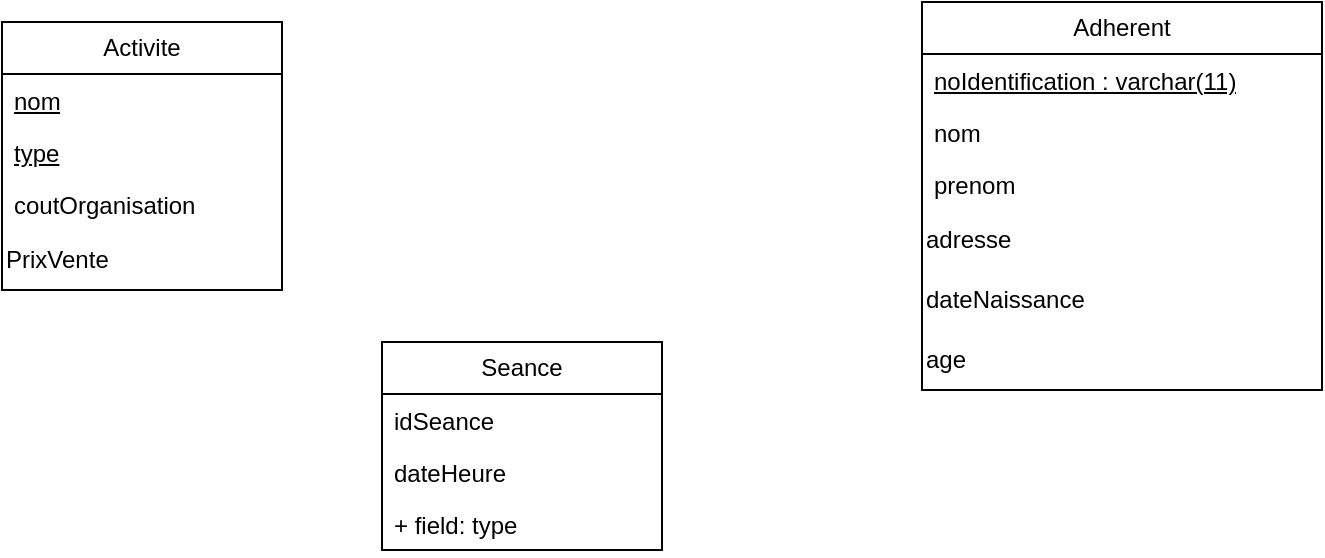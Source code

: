 <mxfile version="24.8.3">
  <diagram name="Page-1" id="COUgB_-Vp2gjRW4EMAU4">
    <mxGraphModel dx="819" dy="441" grid="1" gridSize="10" guides="1" tooltips="1" connect="1" arrows="1" fold="1" page="1" pageScale="1" pageWidth="827" pageHeight="1169" math="0" shadow="0">
      <root>
        <mxCell id="0" />
        <mxCell id="1" parent="0" />
        <mxCell id="TpKRsoXYZhHsRuoCiPgL-1" value="Activite" style="swimlane;fontStyle=0;childLayout=stackLayout;horizontal=1;startSize=26;fillColor=none;horizontalStack=0;resizeParent=1;resizeParentMax=0;resizeLast=0;collapsible=1;marginBottom=0;whiteSpace=wrap;html=1;" vertex="1" parent="1">
          <mxGeometry x="90" y="370" width="140" height="134" as="geometry" />
        </mxCell>
        <mxCell id="TpKRsoXYZhHsRuoCiPgL-2" value="nom" style="text;strokeColor=none;fillColor=none;align=left;verticalAlign=top;spacingLeft=4;spacingRight=4;overflow=hidden;rotatable=0;points=[[0,0.5],[1,0.5]];portConstraint=eastwest;whiteSpace=wrap;html=1;fontStyle=4" vertex="1" parent="TpKRsoXYZhHsRuoCiPgL-1">
          <mxGeometry y="26" width="140" height="26" as="geometry" />
        </mxCell>
        <mxCell id="TpKRsoXYZhHsRuoCiPgL-3" value="type" style="text;strokeColor=none;fillColor=none;align=left;verticalAlign=top;spacingLeft=4;spacingRight=4;overflow=hidden;rotatable=0;points=[[0,0.5],[1,0.5]];portConstraint=eastwest;whiteSpace=wrap;html=1;fontStyle=4" vertex="1" parent="TpKRsoXYZhHsRuoCiPgL-1">
          <mxGeometry y="52" width="140" height="26" as="geometry" />
        </mxCell>
        <mxCell id="TpKRsoXYZhHsRuoCiPgL-4" value="coutOrganisation" style="text;strokeColor=none;fillColor=none;align=left;verticalAlign=top;spacingLeft=4;spacingRight=4;overflow=hidden;rotatable=0;points=[[0,0.5],[1,0.5]];portConstraint=eastwest;whiteSpace=wrap;html=1;" vertex="1" parent="TpKRsoXYZhHsRuoCiPgL-1">
          <mxGeometry y="78" width="140" height="26" as="geometry" />
        </mxCell>
        <mxCell id="TpKRsoXYZhHsRuoCiPgL-16" value="PrixVente" style="text;html=1;align=left;verticalAlign=middle;whiteSpace=wrap;rounded=0;" vertex="1" parent="TpKRsoXYZhHsRuoCiPgL-1">
          <mxGeometry y="104" width="140" height="30" as="geometry" />
        </mxCell>
        <mxCell id="TpKRsoXYZhHsRuoCiPgL-5" value="Seance" style="swimlane;fontStyle=0;childLayout=stackLayout;horizontal=1;startSize=26;fillColor=none;horizontalStack=0;resizeParent=1;resizeParentMax=0;resizeLast=0;collapsible=1;marginBottom=0;whiteSpace=wrap;html=1;" vertex="1" parent="1">
          <mxGeometry x="280" y="530" width="140" height="104" as="geometry" />
        </mxCell>
        <mxCell id="TpKRsoXYZhHsRuoCiPgL-7" value="idSeance" style="text;strokeColor=none;fillColor=none;align=left;verticalAlign=top;spacingLeft=4;spacingRight=4;overflow=hidden;rotatable=0;points=[[0,0.5],[1,0.5]];portConstraint=eastwest;whiteSpace=wrap;html=1;" vertex="1" parent="TpKRsoXYZhHsRuoCiPgL-5">
          <mxGeometry y="26" width="140" height="26" as="geometry" />
        </mxCell>
        <mxCell id="TpKRsoXYZhHsRuoCiPgL-6" value="dateHeure" style="text;strokeColor=none;fillColor=none;align=left;verticalAlign=top;spacingLeft=4;spacingRight=4;overflow=hidden;rotatable=0;points=[[0,0.5],[1,0.5]];portConstraint=eastwest;whiteSpace=wrap;html=1;" vertex="1" parent="TpKRsoXYZhHsRuoCiPgL-5">
          <mxGeometry y="52" width="140" height="26" as="geometry" />
        </mxCell>
        <mxCell id="TpKRsoXYZhHsRuoCiPgL-8" value="+ field: type" style="text;strokeColor=none;fillColor=none;align=left;verticalAlign=top;spacingLeft=4;spacingRight=4;overflow=hidden;rotatable=0;points=[[0,0.5],[1,0.5]];portConstraint=eastwest;whiteSpace=wrap;html=1;" vertex="1" parent="TpKRsoXYZhHsRuoCiPgL-5">
          <mxGeometry y="78" width="140" height="26" as="geometry" />
        </mxCell>
        <mxCell id="TpKRsoXYZhHsRuoCiPgL-9" value="Adherent" style="swimlane;fontStyle=0;childLayout=stackLayout;horizontal=1;startSize=26;fillColor=none;horizontalStack=0;resizeParent=1;resizeParentMax=0;resizeLast=0;collapsible=1;marginBottom=0;whiteSpace=wrap;html=1;" vertex="1" parent="1">
          <mxGeometry x="550" y="360" width="200" height="194" as="geometry" />
        </mxCell>
        <mxCell id="TpKRsoXYZhHsRuoCiPgL-10" value="noIdentification : varchar(11)" style="text;strokeColor=none;fillColor=none;align=left;verticalAlign=top;spacingLeft=4;spacingRight=4;overflow=hidden;rotatable=0;points=[[0,0.5],[1,0.5]];portConstraint=eastwest;whiteSpace=wrap;html=1;fontStyle=4" vertex="1" parent="TpKRsoXYZhHsRuoCiPgL-9">
          <mxGeometry y="26" width="200" height="26" as="geometry" />
        </mxCell>
        <mxCell id="TpKRsoXYZhHsRuoCiPgL-11" value="nom" style="text;strokeColor=none;fillColor=none;align=left;verticalAlign=top;spacingLeft=4;spacingRight=4;overflow=hidden;rotatable=0;points=[[0,0.5],[1,0.5]];portConstraint=eastwest;whiteSpace=wrap;html=1;" vertex="1" parent="TpKRsoXYZhHsRuoCiPgL-9">
          <mxGeometry y="52" width="200" height="26" as="geometry" />
        </mxCell>
        <mxCell id="TpKRsoXYZhHsRuoCiPgL-12" value="prenom" style="text;strokeColor=none;fillColor=none;align=left;verticalAlign=top;spacingLeft=4;spacingRight=4;overflow=hidden;rotatable=0;points=[[0,0.5],[1,0.5]];portConstraint=eastwest;whiteSpace=wrap;html=1;" vertex="1" parent="TpKRsoXYZhHsRuoCiPgL-9">
          <mxGeometry y="78" width="200" height="26" as="geometry" />
        </mxCell>
        <mxCell id="TpKRsoXYZhHsRuoCiPgL-13" value="adresse" style="text;html=1;align=left;verticalAlign=middle;whiteSpace=wrap;rounded=0;" vertex="1" parent="TpKRsoXYZhHsRuoCiPgL-9">
          <mxGeometry y="104" width="200" height="30" as="geometry" />
        </mxCell>
        <mxCell id="TpKRsoXYZhHsRuoCiPgL-14" value="dateNaissance" style="text;html=1;align=left;verticalAlign=middle;whiteSpace=wrap;rounded=0;" vertex="1" parent="TpKRsoXYZhHsRuoCiPgL-9">
          <mxGeometry y="134" width="200" height="30" as="geometry" />
        </mxCell>
        <mxCell id="TpKRsoXYZhHsRuoCiPgL-15" value="age" style="text;html=1;align=left;verticalAlign=middle;whiteSpace=wrap;rounded=0;" vertex="1" parent="TpKRsoXYZhHsRuoCiPgL-9">
          <mxGeometry y="164" width="200" height="30" as="geometry" />
        </mxCell>
      </root>
    </mxGraphModel>
  </diagram>
</mxfile>
